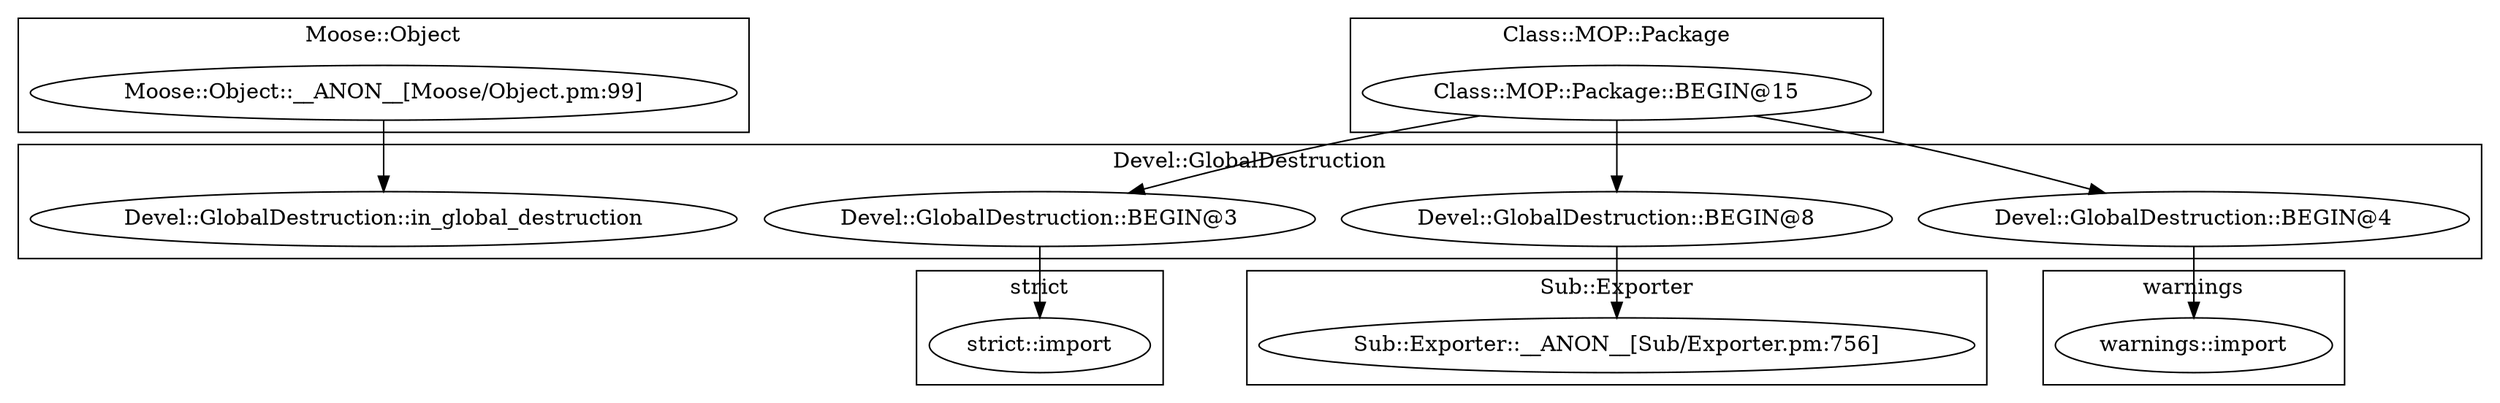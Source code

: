 digraph {
graph [overlap=false]
subgraph cluster_Devel_GlobalDestruction {
	label="Devel::GlobalDestruction";
	"Devel::GlobalDestruction::BEGIN@3";
	"Devel::GlobalDestruction::BEGIN@8";
	"Devel::GlobalDestruction::BEGIN@4";
	"Devel::GlobalDestruction::in_global_destruction";
}
subgraph cluster_warnings {
	label="warnings";
	"warnings::import";
}
subgraph cluster_Sub_Exporter {
	label="Sub::Exporter";
	"Sub::Exporter::__ANON__[Sub/Exporter.pm:756]";
}
subgraph cluster_strict {
	label="strict";
	"strict::import";
}
subgraph cluster_Moose_Object {
	label="Moose::Object";
	"Moose::Object::__ANON__[Moose/Object.pm:99]";
}
subgraph cluster_Class_MOP_Package {
	label="Class::MOP::Package";
	"Class::MOP::Package::BEGIN@15";
}
"Class::MOP::Package::BEGIN@15" -> "Devel::GlobalDestruction::BEGIN@8";
"Devel::GlobalDestruction::BEGIN@4" -> "warnings::import";
"Devel::GlobalDestruction::BEGIN@3" -> "strict::import";
"Devel::GlobalDestruction::BEGIN@8" -> "Sub::Exporter::__ANON__[Sub/Exporter.pm:756]";
"Moose::Object::__ANON__[Moose/Object.pm:99]" -> "Devel::GlobalDestruction::in_global_destruction";
"Class::MOP::Package::BEGIN@15" -> "Devel::GlobalDestruction::BEGIN@3";
"Class::MOP::Package::BEGIN@15" -> "Devel::GlobalDestruction::BEGIN@4";
}
